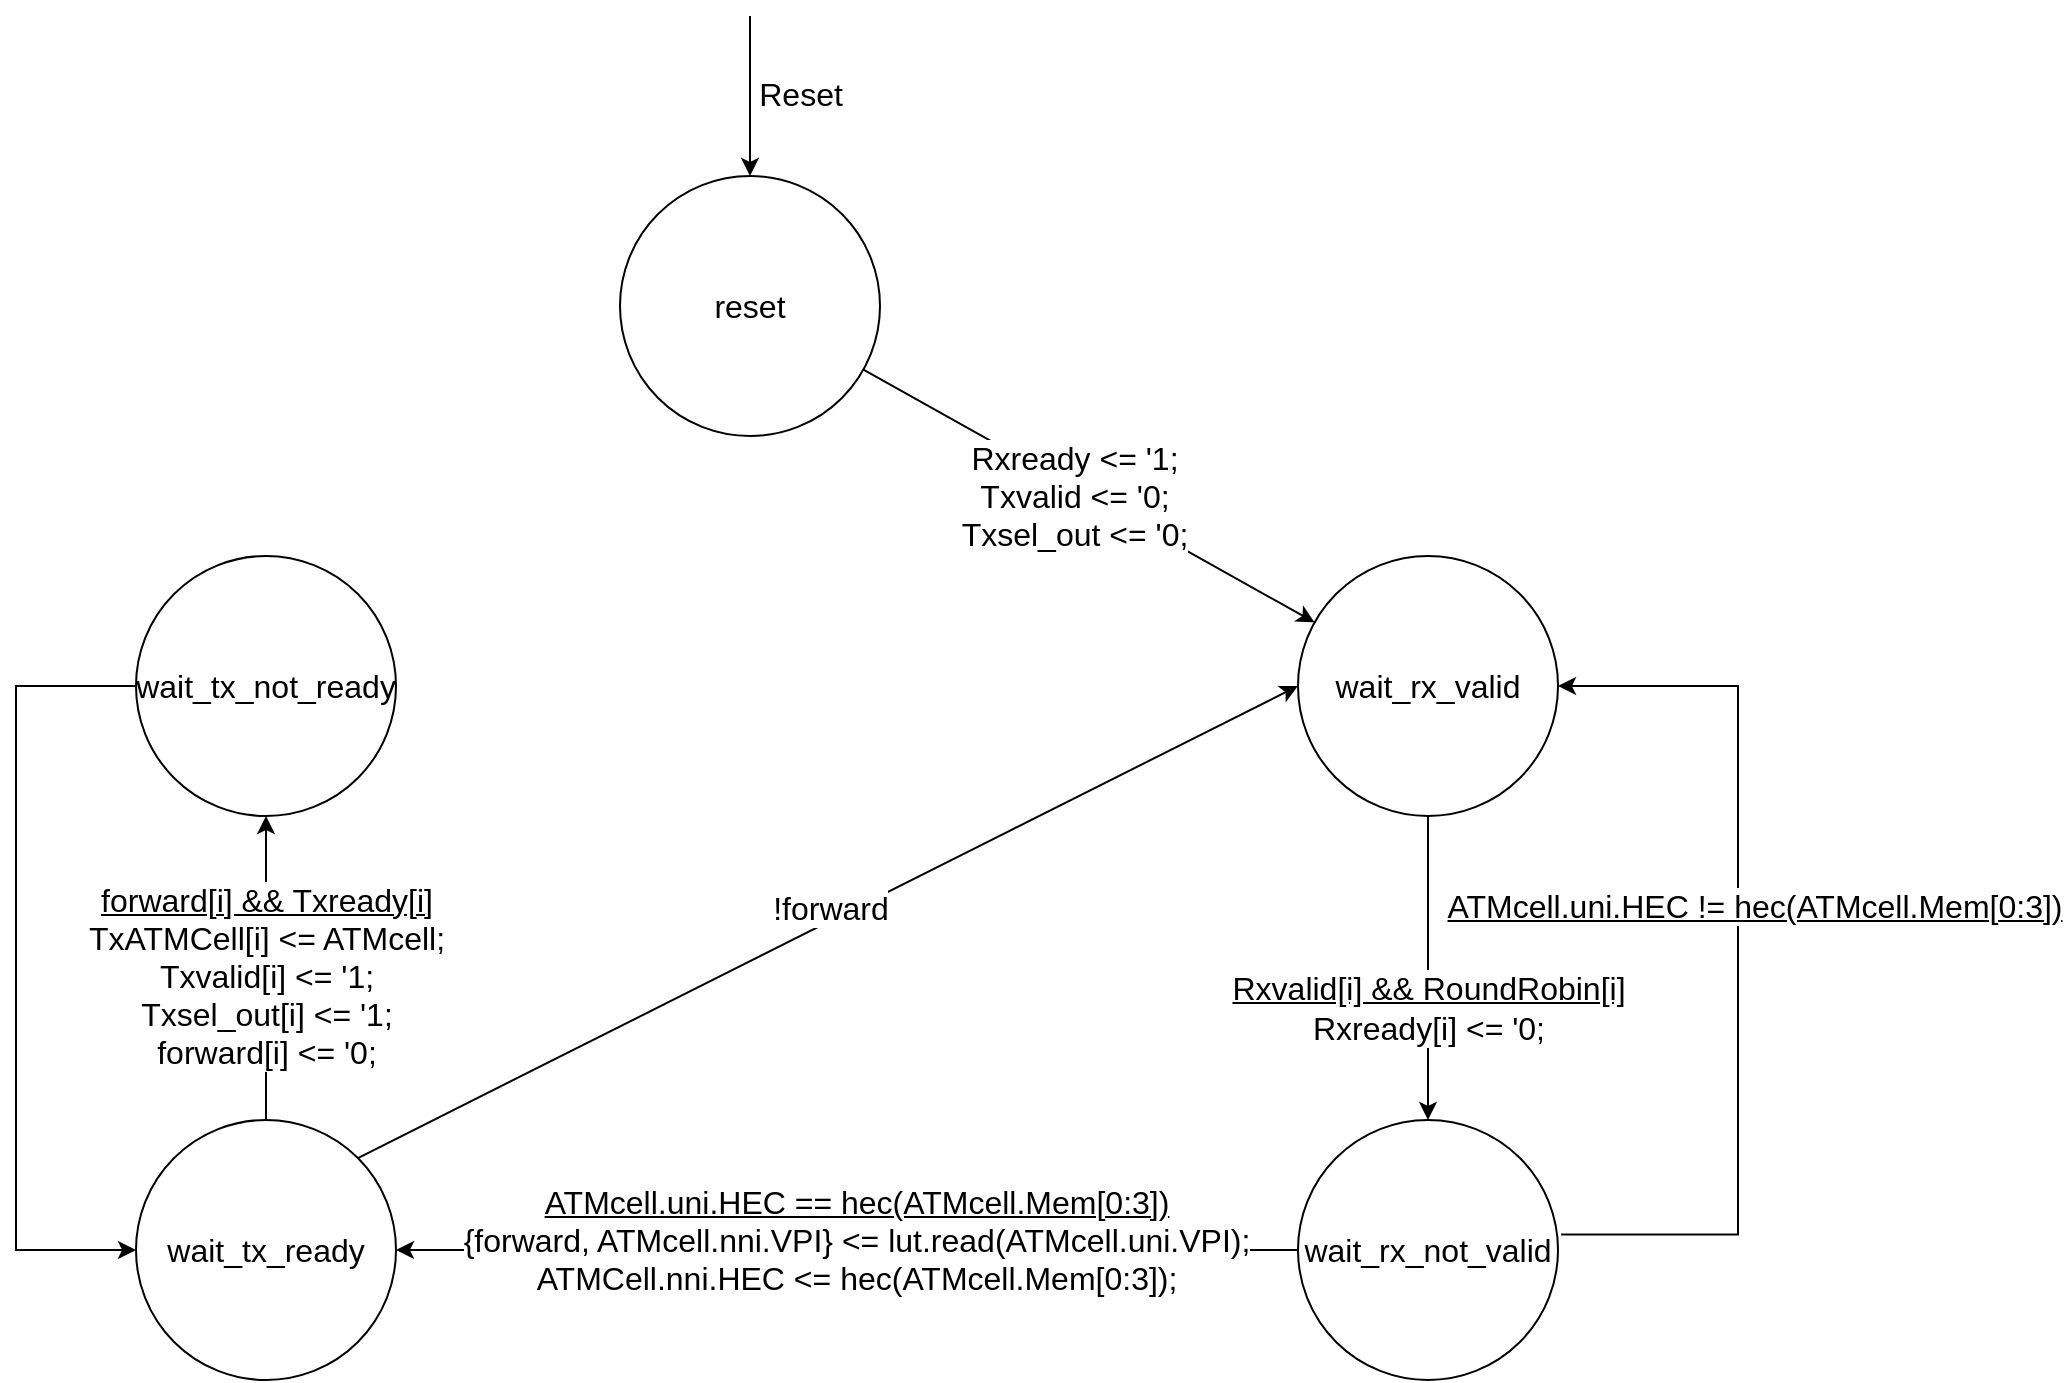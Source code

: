 <mxfile version="28.2.0">
  <diagram name="squat_fsm" id="Axa23K6Kp5Xp_Ojo1pyK">
    <mxGraphModel dx="1042" dy="527" grid="1" gridSize="10" guides="1" tooltips="1" connect="1" arrows="1" fold="1" page="1" pageScale="1" pageWidth="850" pageHeight="1100" math="0" shadow="0">
      <root>
        <mxCell id="0" />
        <mxCell id="1" parent="0" />
        <mxCell id="jafz_nOxkqsSOnday29z-4" value="wait_rx_not_valid" style="ellipse;whiteSpace=wrap;html=1;aspect=fixed;fontSize=16;" vertex="1" parent="1">
          <mxGeometry x="671" y="612" width="130" height="130" as="geometry" />
        </mxCell>
        <mxCell id="jafz_nOxkqsSOnday29z-6" value="wait_rx_valid" style="ellipse;whiteSpace=wrap;html=1;aspect=fixed;fontSize=16;" vertex="1" parent="1">
          <mxGeometry x="671" y="330" width="130" height="130" as="geometry" />
        </mxCell>
        <mxCell id="jafz_nOxkqsSOnday29z-7" value="reset" style="ellipse;whiteSpace=wrap;html=1;aspect=fixed;fontSize=16;" vertex="1" parent="1">
          <mxGeometry x="332" y="140" width="130" height="130" as="geometry" />
        </mxCell>
        <mxCell id="jafz_nOxkqsSOnday29z-8" value="wait_tx_ready" style="ellipse;whiteSpace=wrap;html=1;aspect=fixed;fontSize=16;" vertex="1" parent="1">
          <mxGeometry x="90" y="612" width="130" height="130" as="geometry" />
        </mxCell>
        <mxCell id="jafz_nOxkqsSOnday29z-10" value="wait_tx_not_ready" style="ellipse;whiteSpace=wrap;html=1;aspect=fixed;fontSize=16;" vertex="1" parent="1">
          <mxGeometry x="90" y="330" width="130" height="130" as="geometry" />
        </mxCell>
        <mxCell id="jafz_nOxkqsSOnday29z-11" value="" style="endArrow=classic;html=1;rounded=0;" edge="1" parent="1" source="jafz_nOxkqsSOnday29z-7" target="jafz_nOxkqsSOnday29z-6">
          <mxGeometry width="50" height="50" relative="1" as="geometry">
            <mxPoint x="482" y="380" as="sourcePoint" />
            <mxPoint x="462" y="480" as="targetPoint" />
          </mxGeometry>
        </mxCell>
        <mxCell id="jafz_nOxkqsSOnday29z-26" value="&lt;font style=&quot;font-size: 16px;&quot;&gt;Rxready &amp;lt;= &#39;1;&lt;/font&gt;&lt;div&gt;&lt;font style=&quot;font-size: 16px;&quot;&gt;Txvalid &amp;lt;= &#39;0;&lt;/font&gt;&lt;/div&gt;&lt;div&gt;&lt;font style=&quot;font-size: 16px;&quot;&gt;Txsel_out &amp;lt;= &#39;0;&lt;/font&gt;&lt;/div&gt;" style="edgeLabel;html=1;align=center;verticalAlign=middle;resizable=0;points=[];" vertex="1" connectable="0" parent="jafz_nOxkqsSOnday29z-11">
          <mxGeometry x="-0.054" y="-3" relative="1" as="geometry">
            <mxPoint as="offset" />
          </mxGeometry>
        </mxCell>
        <mxCell id="jafz_nOxkqsSOnday29z-12" value="" style="endArrow=classic;html=1;rounded=0;entryX=0.5;entryY=0;entryDx=0;entryDy=0;" edge="1" parent="1" target="jafz_nOxkqsSOnday29z-7">
          <mxGeometry width="50" height="50" relative="1" as="geometry">
            <mxPoint x="397" y="60" as="sourcePoint" />
            <mxPoint x="412" y="130" as="targetPoint" />
          </mxGeometry>
        </mxCell>
        <mxCell id="jafz_nOxkqsSOnday29z-13" value="&lt;font style=&quot;font-size: 16px;&quot;&gt;Reset&lt;/font&gt;" style="edgeLabel;html=1;align=center;verticalAlign=middle;resizable=0;points=[];" vertex="1" connectable="0" parent="jafz_nOxkqsSOnday29z-12">
          <mxGeometry x="-0.035" relative="1" as="geometry">
            <mxPoint x="25" as="offset" />
          </mxGeometry>
        </mxCell>
        <mxCell id="jafz_nOxkqsSOnday29z-15" value="" style="endArrow=classic;html=1;rounded=0;exitX=0.5;exitY=1;exitDx=0;exitDy=0;entryX=0.5;entryY=0;entryDx=0;entryDy=0;" edge="1" parent="1" source="jafz_nOxkqsSOnday29z-6" target="jafz_nOxkqsSOnday29z-4">
          <mxGeometry width="50" height="50" relative="1" as="geometry">
            <mxPoint x="591" y="530" as="sourcePoint" />
            <mxPoint x="641" y="480" as="targetPoint" />
          </mxGeometry>
        </mxCell>
        <mxCell id="jafz_nOxkqsSOnday29z-17" value="&lt;font style=&quot;font-size: 16px;&quot;&gt;&lt;u&gt;Rxvalid[i] &amp;amp;&amp;amp; RoundRobin[i]&lt;/u&gt;&lt;/font&gt;&lt;div&gt;&lt;font style=&quot;font-size: 16px;&quot;&gt;Rxready[i] &amp;lt;= &#39;0;&lt;/font&gt;&lt;/div&gt;" style="edgeLabel;html=1;align=center;verticalAlign=middle;resizable=0;points=[];" vertex="1" connectable="0" parent="jafz_nOxkqsSOnday29z-15">
          <mxGeometry x="-0.01" y="-1" relative="1" as="geometry">
            <mxPoint x="1" y="21" as="offset" />
          </mxGeometry>
        </mxCell>
        <mxCell id="jafz_nOxkqsSOnday29z-18" value="" style="endArrow=classic;html=1;rounded=0;exitX=0;exitY=0.5;exitDx=0;exitDy=0;entryX=1;entryY=0.5;entryDx=0;entryDy=0;" edge="1" parent="1" source="jafz_nOxkqsSOnday29z-4" target="jafz_nOxkqsSOnday29z-8">
          <mxGeometry width="50" height="50" relative="1" as="geometry">
            <mxPoint x="362" y="792" as="sourcePoint" />
            <mxPoint x="412" y="742" as="targetPoint" />
          </mxGeometry>
        </mxCell>
        <mxCell id="jafz_nOxkqsSOnday29z-19" value="&lt;u&gt;ATMcell.uni.HEC == hec(ATMcell.Mem[0:3])&lt;/u&gt;&lt;br&gt;{forward, ATMcell.nni.VPI} &amp;lt;= lut.read(ATMcell.uni.VPI);&lt;br&gt;&lt;div&gt;ATMCell.nni.HEC &amp;lt;= hec(ATMcell.Mem[0:3]);&lt;/div&gt;" style="edgeLabel;html=1;align=center;verticalAlign=middle;resizable=0;points=[];fontSize=16;" vertex="1" connectable="0" parent="jafz_nOxkqsSOnday29z-18">
          <mxGeometry x="0.173" y="-1" relative="1" as="geometry">
            <mxPoint x="43" y="-4" as="offset" />
          </mxGeometry>
        </mxCell>
        <mxCell id="jafz_nOxkqsSOnday29z-20" value="" style="endArrow=classic;html=1;rounded=0;entryX=1;entryY=0.5;entryDx=0;entryDy=0;exitX=1.012;exitY=0.44;exitDx=0;exitDy=0;exitPerimeter=0;edgeStyle=elbowEdgeStyle;" edge="1" parent="1" source="jafz_nOxkqsSOnday29z-4" target="jafz_nOxkqsSOnday29z-6">
          <mxGeometry width="50" height="50" relative="1" as="geometry">
            <mxPoint x="861" y="680" as="sourcePoint" />
            <mxPoint x="911" y="630" as="targetPoint" />
            <Array as="points">
              <mxPoint x="891" y="520" />
            </Array>
          </mxGeometry>
        </mxCell>
        <mxCell id="jafz_nOxkqsSOnday29z-22" value="&lt;font style=&quot;font-size: 16px;&quot;&gt;&lt;u&gt;ATMcell.uni.HEC != hec(ATMcell.Mem[0:3])&lt;/u&gt;&lt;br&gt;&lt;/font&gt;" style="edgeLabel;html=1;align=center;verticalAlign=middle;resizable=0;points=[];" vertex="1" connectable="0" parent="jafz_nOxkqsSOnday29z-20">
          <mxGeometry x="0.049" relative="1" as="geometry">
            <mxPoint x="8" y="-15" as="offset" />
          </mxGeometry>
        </mxCell>
        <mxCell id="jafz_nOxkqsSOnday29z-24" value="" style="endArrow=classic;html=1;rounded=0;entryX=0;entryY=0.5;entryDx=0;entryDy=0;exitX=1;exitY=0;exitDx=0;exitDy=0;" edge="1" parent="1" source="jafz_nOxkqsSOnday29z-8" target="jafz_nOxkqsSOnday29z-6">
          <mxGeometry width="50" height="50" relative="1" as="geometry">
            <mxPoint x="220" y="570" as="sourcePoint" />
            <mxPoint x="560" y="390" as="targetPoint" />
          </mxGeometry>
        </mxCell>
        <mxCell id="jafz_nOxkqsSOnday29z-25" value="&lt;font style=&quot;font-size: 16px;&quot;&gt;!forward&lt;/font&gt;" style="edgeLabel;html=1;align=center;verticalAlign=middle;resizable=0;points=[];" vertex="1" connectable="0" parent="jafz_nOxkqsSOnday29z-24">
          <mxGeometry x="-0.017" relative="1" as="geometry">
            <mxPoint x="5" y="-9" as="offset" />
          </mxGeometry>
        </mxCell>
        <mxCell id="jafz_nOxkqsSOnday29z-27" value="" style="endArrow=classic;html=1;rounded=0;exitX=0.5;exitY=0;exitDx=0;exitDy=0;entryX=0.5;entryY=1;entryDx=0;entryDy=0;" edge="1" parent="1" source="jafz_nOxkqsSOnday29z-8" target="jafz_nOxkqsSOnday29z-10">
          <mxGeometry width="50" height="50" relative="1" as="geometry">
            <mxPoint x="130" y="560" as="sourcePoint" />
            <mxPoint x="180" y="510" as="targetPoint" />
          </mxGeometry>
        </mxCell>
        <mxCell id="jafz_nOxkqsSOnday29z-28" value="&lt;font style=&quot;font-size: 16px;&quot;&gt;&lt;u&gt;forward[i] &amp;amp;&amp;amp; Txready[i]&lt;/u&gt;&lt;br&gt;&lt;/font&gt;&lt;div&gt;&lt;span style=&quot;font-size: 16px;&quot;&gt;TxATMCell[i] &amp;lt;= ATMcell;&lt;/span&gt;&lt;/div&gt;&lt;div&gt;&lt;font style=&quot;font-size: 16px;&quot;&gt;Txvalid[i] &amp;lt;= &#39;1;&lt;/font&gt;&lt;/div&gt;&lt;div&gt;&lt;font style=&quot;font-size: 16px;&quot;&gt;Txsel_out[i] &amp;lt;= &#39;1;&lt;/font&gt;&lt;/div&gt;&lt;div&gt;&lt;font style=&quot;font-size: 16px;&quot;&gt;forward[i] &amp;lt;= &#39;0;&lt;/font&gt;&lt;/div&gt;" style="edgeLabel;html=1;align=center;verticalAlign=middle;resizable=0;points=[];" vertex="1" connectable="0" parent="jafz_nOxkqsSOnday29z-27">
          <mxGeometry x="0.083" y="-1" relative="1" as="geometry">
            <mxPoint x="-1" y="10" as="offset" />
          </mxGeometry>
        </mxCell>
        <mxCell id="jafz_nOxkqsSOnday29z-29" value="" style="endArrow=classic;html=1;rounded=0;exitX=0;exitY=0.5;exitDx=0;exitDy=0;entryX=0;entryY=0.5;entryDx=0;entryDy=0;edgeStyle=orthogonalEdgeStyle;" edge="1" parent="1" source="jafz_nOxkqsSOnday29z-10" target="jafz_nOxkqsSOnday29z-8">
          <mxGeometry width="50" height="50" relative="1" as="geometry">
            <mxPoint x="290" y="460" as="sourcePoint" />
            <mxPoint x="340" y="410" as="targetPoint" />
            <Array as="points">
              <mxPoint x="30" y="395" />
              <mxPoint x="30" y="677" />
            </Array>
          </mxGeometry>
        </mxCell>
      </root>
    </mxGraphModel>
  </diagram>
</mxfile>
